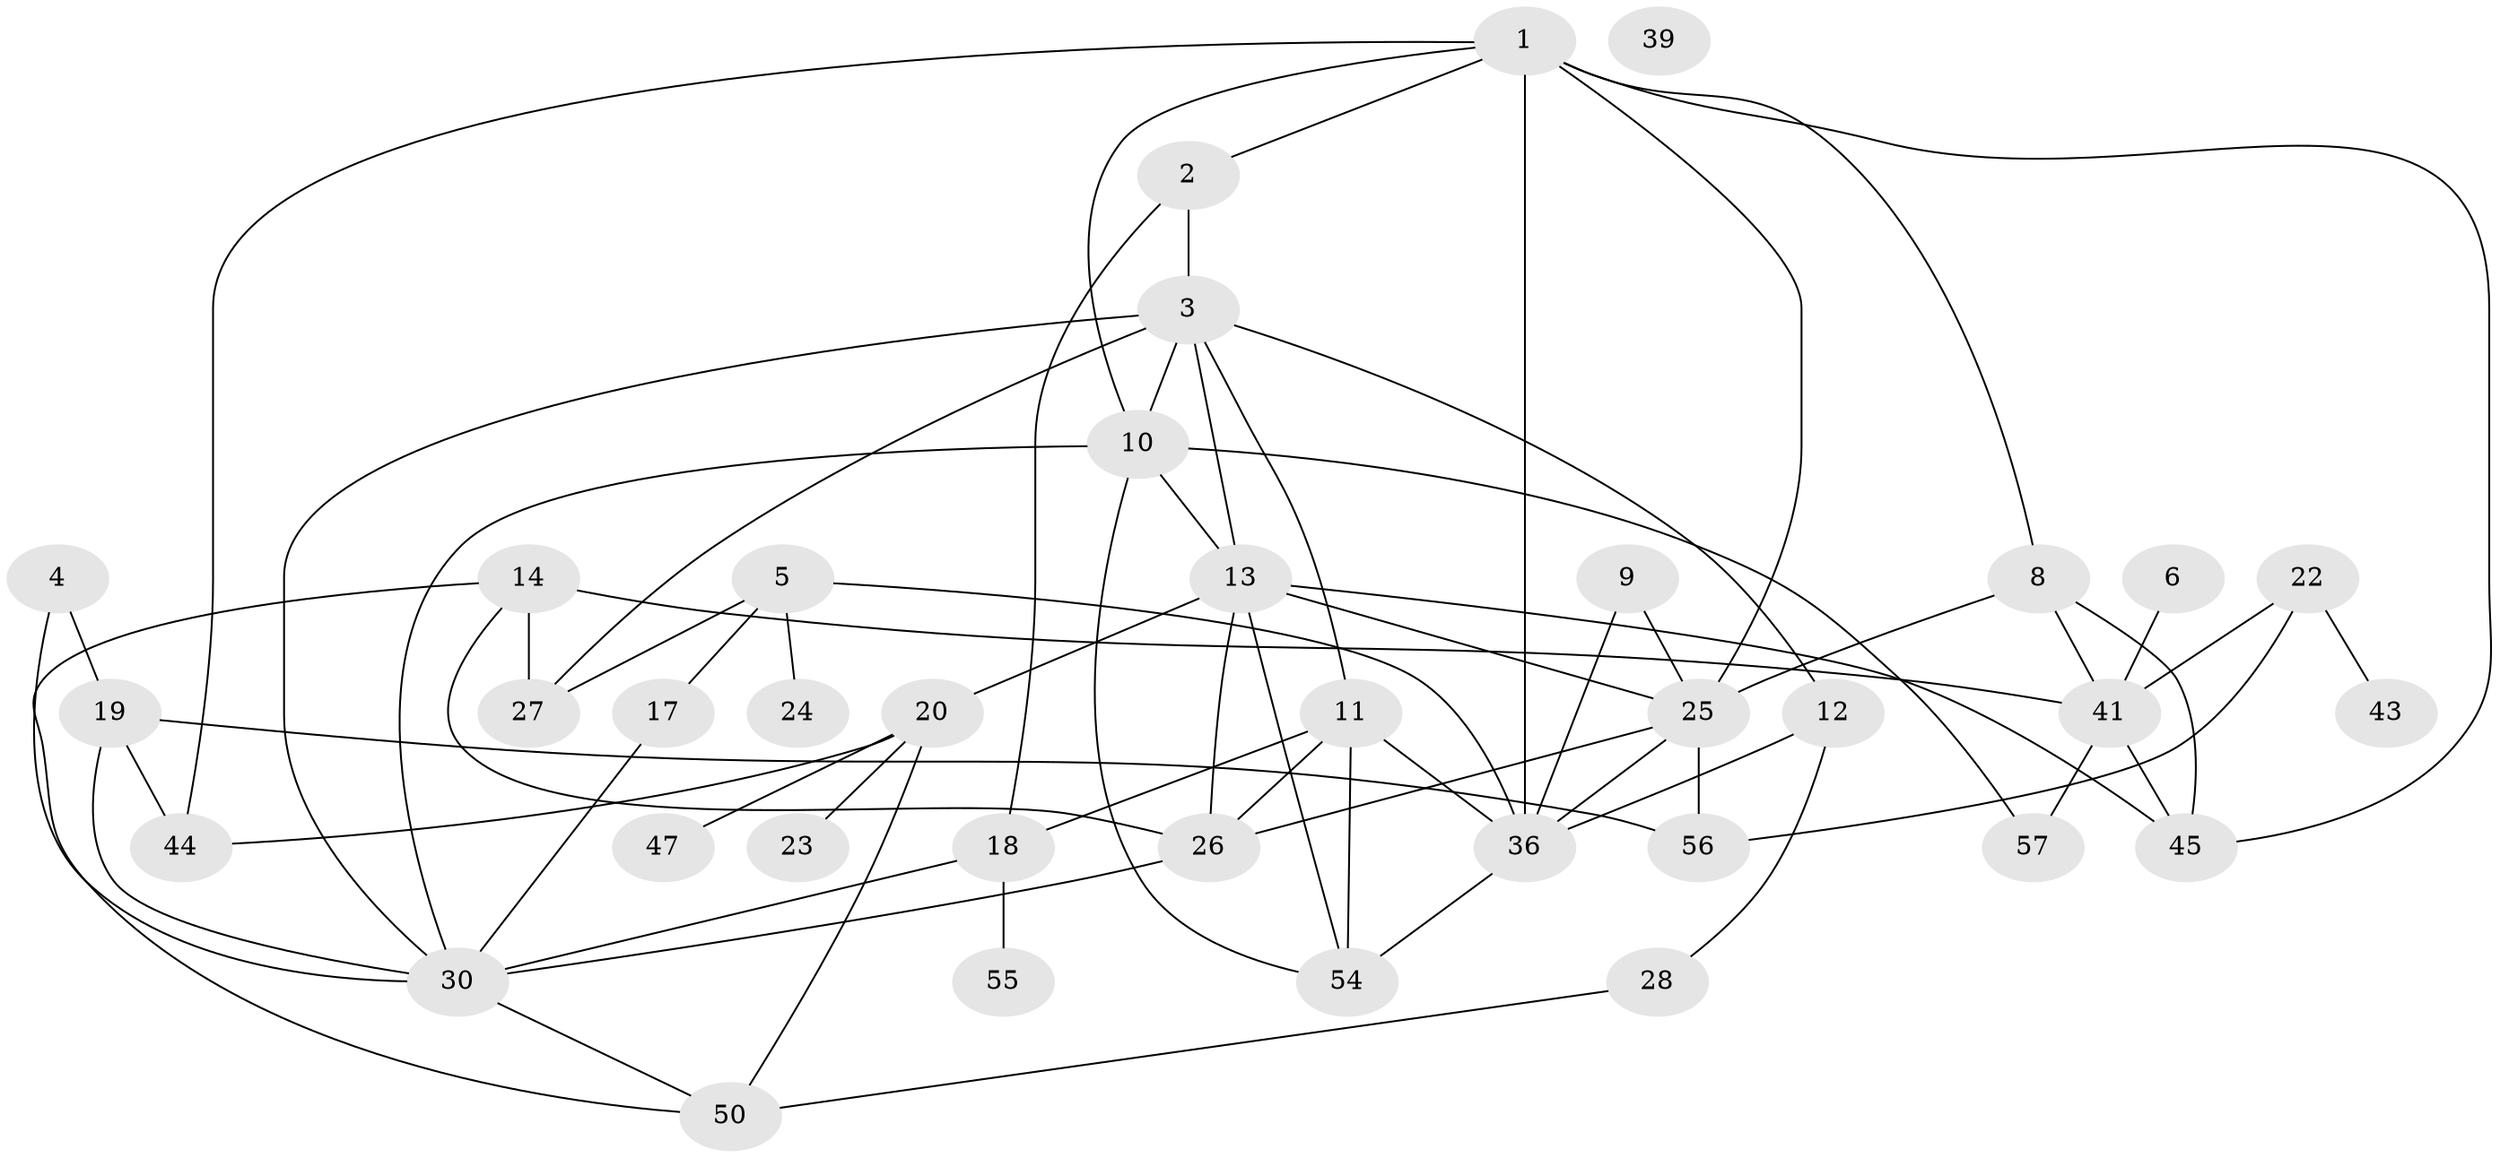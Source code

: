 // original degree distribution, {5: 0.19298245614035087, 3: 0.22807017543859648, 2: 0.22807017543859648, 1: 0.12280701754385964, 4: 0.17543859649122806, 0: 0.017543859649122806, 7: 0.017543859649122806, 6: 0.017543859649122806}
// Generated by graph-tools (version 1.1) at 2025/41/03/06/25 10:41:20]
// undirected, 37 vertices, 68 edges
graph export_dot {
graph [start="1"]
  node [color=gray90,style=filled];
  1 [super="+15"];
  2;
  3 [super="+49"];
  4;
  5 [super="+7"];
  6;
  8 [super="+31"];
  9;
  10 [super="+16"];
  11 [super="+35"];
  12 [super="+32"];
  13 [super="+33"];
  14 [super="+21"];
  17 [super="+46"];
  18 [super="+29"];
  19 [super="+52"];
  20 [super="+48"];
  22 [super="+53"];
  23;
  24;
  25 [super="+37"];
  26 [super="+38"];
  27;
  28;
  30 [super="+34"];
  36 [super="+40"];
  39;
  41 [super="+42"];
  43;
  44;
  45;
  47;
  50 [super="+51"];
  54;
  55;
  56;
  57;
  1 -- 2;
  1 -- 45;
  1 -- 44;
  1 -- 10;
  1 -- 8;
  1 -- 36 [weight=2];
  1 -- 25;
  2 -- 18;
  2 -- 3;
  3 -- 10;
  3 -- 11;
  3 -- 27;
  3 -- 12;
  3 -- 30;
  3 -- 13;
  4 -- 19;
  4 -- 30;
  5 -- 24;
  5 -- 17;
  5 -- 27;
  5 -- 36;
  6 -- 41;
  8 -- 25;
  8 -- 41;
  8 -- 45;
  9 -- 36;
  9 -- 25;
  10 -- 13;
  10 -- 54;
  10 -- 57;
  10 -- 30;
  11 -- 36;
  11 -- 54;
  11 -- 26;
  11 -- 18;
  12 -- 28;
  12 -- 36;
  13 -- 26;
  13 -- 20;
  13 -- 45;
  13 -- 54;
  13 -- 25;
  14 -- 26;
  14 -- 27 [weight=2];
  14 -- 41;
  14 -- 50;
  17 -- 30;
  18 -- 55;
  18 -- 30;
  19 -- 30;
  19 -- 56;
  19 -- 44;
  20 -- 23;
  20 -- 47;
  20 -- 44;
  20 -- 50;
  22 -- 56;
  22 -- 41;
  22 -- 43;
  25 -- 26;
  25 -- 36;
  25 -- 56;
  26 -- 30;
  28 -- 50;
  30 -- 50;
  36 -- 54;
  41 -- 57;
  41 -- 45;
}
